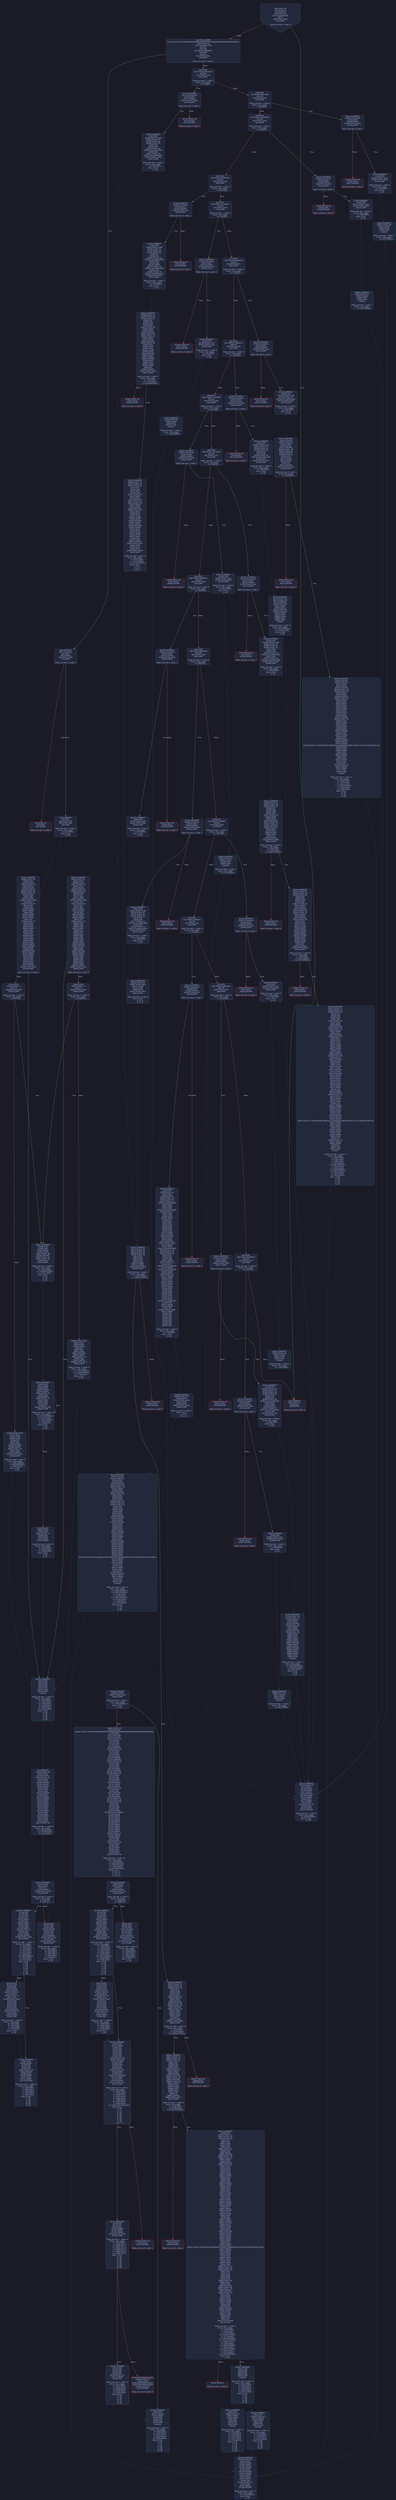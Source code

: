 digraph G {
    node [shape=box, style="filled, rounded", color="#565f89", fontcolor="#c0caf5", fontname="Helvetica", fillcolor="#24283b"];
    edge [color="#414868", fontcolor="#c0caf5", fontname="Helvetica"];
    bgcolor="#1a1b26";
    0 [ label = "[00] PUSH1 80
[02] PUSH1 40
[04] MSTORE
[05] PUSH1 04
[07] CALLDATASIZE
[08] LT
[09] PUSH2 00e5
[0c] JUMPI

Stack size req: 0, sizeΔ: 0
" shape = invhouse]
    1 [ label = "[0d] PUSH4 ffffffff
[12] PUSH29 0100000000000000000000000000000000000000000000000000000000
[30] PUSH1 00
[32] CALLDATALOAD
[33] DIV
[34] AND
[35] PUSH4 06fdde03
[3a] DUP2
[3b] EQ
[3c] PUSH2 00ea
[3f] JUMPI

Stack size req: 0, sizeΔ: 1
"]
    2 [ label = "[40] DUP1
[41] PUSH4 095ea7b3
[46] EQ
[47] PUSH2 0174
[4a] JUMPI

Stack size req: 1, sizeΔ: 0
Entry->Op usage:
	0->70:EQ:1
"]
    3 [ label = "[4b] DUP1
[4c] PUSH4 0f917f9e
[51] EQ
[52] PUSH2 01ac
[55] JUMPI

Stack size req: 1, sizeΔ: 0
Entry->Op usage:
	0->81:EQ:1
"]
    4 [ label = "[56] DUP1
[57] PUSH4 18160ddd
[5c] EQ
[5d] PUSH2 01d3
[60] JUMPI

Stack size req: 1, sizeΔ: 0
Entry->Op usage:
	0->92:EQ:1
"]
    5 [ label = "[61] DUP1
[62] PUSH4 23b872dd
[67] EQ
[68] PUSH2 01e8
[6b] JUMPI

Stack size req: 1, sizeΔ: 0
Entry->Op usage:
	0->103:EQ:1
"]
    6 [ label = "[6c] DUP1
[6d] PUSH4 313ce567
[72] EQ
[73] PUSH2 0212
[76] JUMPI

Stack size req: 1, sizeΔ: 0
Entry->Op usage:
	0->114:EQ:1
"]
    7 [ label = "[77] DUP1
[78] PUSH4 42966c68
[7d] EQ
[7e] PUSH2 0227
[81] JUMPI

Stack size req: 1, sizeΔ: 0
Entry->Op usage:
	0->125:EQ:1
"]
    8 [ label = "[82] DUP1
[83] PUSH4 70a08231
[88] EQ
[89] PUSH2 023f
[8c] JUMPI

Stack size req: 1, sizeΔ: 0
Entry->Op usage:
	0->136:EQ:1
"]
    9 [ label = "[8d] DUP1
[8e] PUSH4 72cd700b
[93] EQ
[94] PUSH2 0260
[97] JUMPI

Stack size req: 1, sizeΔ: 0
Entry->Op usage:
	0->147:EQ:1
"]
    10 [ label = "[98] DUP1
[99] PUSH4 79cc6790
[9e] EQ
[9f] PUSH2 0275
[a2] JUMPI

Stack size req: 1, sizeΔ: 0
Entry->Op usage:
	0->158:EQ:1
"]
    11 [ label = "[a3] DUP1
[a4] PUSH4 95d89b41
[a9] EQ
[aa] PUSH2 0299
[ad] JUMPI

Stack size req: 1, sizeΔ: 0
Entry->Op usage:
	0->169:EQ:1
"]
    12 [ label = "[ae] DUP1
[af] PUSH4 a9059cbb
[b4] EQ
[b5] PUSH2 02ae
[b8] JUMPI

Stack size req: 1, sizeΔ: 0
Entry->Op usage:
	0->180:EQ:1
"]
    13 [ label = "[b9] DUP1
[ba] PUSH4 c3b18ff2
[bf] EQ
[c0] PUSH2 02d2
[c3] JUMPI

Stack size req: 1, sizeΔ: 0
Entry->Op usage:
	0->191:EQ:1
"]
    14 [ label = "[c4] DUP1
[c5] PUSH4 cae9ca51
[ca] EQ
[cb] PUSH2 02e7
[ce] JUMPI

Stack size req: 1, sizeΔ: 0
Entry->Op usage:
	0->202:EQ:1
"]
    15 [ label = "[cf] DUP1
[d0] PUSH4 dd62ed3e
[d5] EQ
[d6] PUSH2 0350
[d9] JUMPI

Stack size req: 1, sizeΔ: 0
Entry->Op usage:
	0->213:EQ:1
"]
    16 [ label = "[da] DUP1
[db] PUSH4 fba90629
[e0] EQ
[e1] PUSH2 0377
[e4] JUMPI

Stack size req: 1, sizeΔ: 0
Entry->Op usage:
	0->224:EQ:1
"]
    17 [ label = "[e5] JUMPDEST
[e6] PUSH1 00
[e8] DUP1
[e9] REVERT

Stack size req: 0, sizeΔ: 0
" color = "red"]
    18 [ label = "[ea] JUMPDEST
[eb] CALLVALUE
[ec] DUP1
[ed] ISZERO
[ee] PUSH2 00f6
[f1] JUMPI

Stack size req: 0, sizeΔ: 1
"]
    19 [ label = "[f2] PUSH1 00
[f4] DUP1
[f5] REVERT

Stack size req: 0, sizeΔ: 0
" color = "red"]
    20 [ label = "[f6] JUMPDEST
[f7] POP
[f8] PUSH2 00ff
[fb] PUSH2 038c
[fe] JUMP

Stack size req: 1, sizeΔ: 0
Entry->Op usage:
	0->247:POP:0
Entry->Exit:
	0->😵
"]
    21 [ label = "[ff] JUMPDEST
[0100] PUSH1 40
[0102] DUP1
[0103] MLOAD
[0104] PUSH1 20
[0106] DUP1
[0107] DUP3
[0108] MSTORE
[0109] DUP4
[010a] MLOAD
[010b] DUP2
[010c] DUP4
[010d] ADD
[010e] MSTORE
[010f] DUP4
[0110] MLOAD
[0111] SWAP2
[0112] SWAP3
[0113] DUP4
[0114] SWAP3
[0115] SWAP1
[0116] DUP4
[0117] ADD
[0118] SWAP2
[0119] DUP6
[011a] ADD
[011b] SWAP1
[011c] DUP1
[011d] DUP4
[011e] DUP4
[011f] PUSH1 00

Stack size req: 1, sizeΔ: 9
Entry->Op usage:
	0->266:MLOAD:0
	0->272:MLOAD:0
	0->282:ADD:0
"]
    22 [ label = "[0121] JUMPDEST
[0122] DUP4
[0123] DUP2
[0124] LT
[0125] ISZERO
[0126] PUSH2 0139
[0129] JUMPI

Stack size req: 4, sizeΔ: 0
Entry->Op usage:
	0->292:LT:0
	3->292:LT:1
"]
    23 [ label = "[012a] DUP2
[012b] DUP2
[012c] ADD
[012d] MLOAD
[012e] DUP4
[012f] DUP3
[0130] ADD
[0131] MSTORE
[0132] PUSH1 20
[0134] ADD
[0135] PUSH2 0121
[0138] JUMP

Stack size req: 3, sizeΔ: 0
Entry->Op usage:
	0->300:ADD:0
	0->304:ADD:0
	0->308:ADD:1
	1->300:ADD:1
	2->304:ADD:1
Entry->Exit:
	0->😵
"]
    24 [ label = "[0139] JUMPDEST
[013a] POP
[013b] POP
[013c] POP
[013d] POP
[013e] SWAP1
[013f] POP
[0140] SWAP1
[0141] DUP2
[0142] ADD
[0143] SWAP1
[0144] PUSH1 1f
[0146] AND
[0147] DUP1
[0148] ISZERO
[0149] PUSH2 0166
[014c] JUMPI

Stack size req: 7, sizeΔ: -5
Entry->Op usage:
	0->314:POP:0
	1->315:POP:0
	2->316:POP:0
	3->317:POP:0
	4->322:ADD:0
	4->326:AND:1
	4->328:ISZERO:0
	5->319:POP:0
	6->322:ADD:1
Entry->Exit:
	0->😵
	1->😵
	2->😵
	3->😵
	4->0
	5->😵
	6->😵
"]
    25 [ label = "[014d] DUP1
[014e] DUP3
[014f] SUB
[0150] DUP1
[0151] MLOAD
[0152] PUSH1 01
[0154] DUP4
[0155] PUSH1 20
[0157] SUB
[0158] PUSH2 0100
[015b] EXP
[015c] SUB
[015d] NOT
[015e] AND
[015f] DUP2
[0160] MSTORE
[0161] PUSH1 20
[0163] ADD
[0164] SWAP2
[0165] POP

Stack size req: 2, sizeΔ: 0
Entry->Op usage:
	0->335:SUB:1
	0->343:SUB:1
	1->335:SUB:0
	1->357:POP:0
Entry->Exit:
	1->😵
"]
    26 [ label = "[0166] JUMPDEST
[0167] POP
[0168] SWAP3
[0169] POP
[016a] POP
[016b] POP
[016c] PUSH1 40
[016e] MLOAD
[016f] DUP1
[0170] SWAP2
[0171] SUB
[0172] SWAP1
[0173] RETURN

Stack size req: 5, sizeΔ: -5
Entry->Op usage:
	0->359:POP:0
	1->369:SUB:0
	2->362:POP:0
	3->363:POP:0
	4->361:POP:0
Entry->Exit:
	0->😵
	1->😵
	2->😵
	3->😵
	4->😵
" color = "darkblue"]
    27 [ label = "[0174] JUMPDEST
[0175] CALLVALUE
[0176] DUP1
[0177] ISZERO
[0178] PUSH2 0180
[017b] JUMPI

Stack size req: 0, sizeΔ: 1
"]
    28 [ label = "[017c] PUSH1 00
[017e] DUP1
[017f] REVERT

Stack size req: 0, sizeΔ: 0
" color = "red"]
    29 [ label = "[0180] JUMPDEST
[0181] POP
[0182] PUSH2 0198
[0185] PUSH1 01
[0187] PUSH1 a0
[0189] PUSH1 02
[018b] EXP
[018c] SUB
[018d] PUSH1 04
[018f] CALLDATALOAD
[0190] AND
[0191] PUSH1 24
[0193] CALLDATALOAD
[0194] PUSH2 041a
[0197] JUMP

Stack size req: 1, sizeΔ: 2
Entry->Op usage:
	0->385:POP:0
Entry->Exit:
	0->😵
"]
    30 [ label = "[0198] JUMPDEST
[0199] PUSH1 40
[019b] DUP1
[019c] MLOAD
[019d] SWAP2
[019e] ISZERO
[019f] ISZERO
[01a0] DUP3
[01a1] MSTORE
[01a2] MLOAD
[01a3] SWAP1
[01a4] DUP2
[01a5] SWAP1
[01a6] SUB
[01a7] PUSH1 20
[01a9] ADD
[01aa] SWAP1
[01ab] RETURN

Stack size req: 1, sizeΔ: -1
Entry->Op usage:
	0->414:ISZERO:0
Entry->Exit:
	0->😵
" color = "darkblue"]
    31 [ label = "[01ac] JUMPDEST
[01ad] CALLVALUE
[01ae] DUP1
[01af] ISZERO
[01b0] PUSH2 01b8
[01b3] JUMPI

Stack size req: 0, sizeΔ: 1
"]
    32 [ label = "[01b4] PUSH1 00
[01b6] DUP1
[01b7] REVERT

Stack size req: 0, sizeΔ: 0
" color = "red"]
    33 [ label = "[01b8] JUMPDEST
[01b9] POP
[01ba] PUSH2 01c1
[01bd] PUSH2 0480
[01c0] JUMP

Stack size req: 1, sizeΔ: 0
Entry->Op usage:
	0->441:POP:0
Entry->Exit:
	0->😵
"]
    34 [ label = "[01c1] JUMPDEST
[01c2] PUSH1 40
[01c4] DUP1
[01c5] MLOAD
[01c6] SWAP2
[01c7] DUP3
[01c8] MSTORE
[01c9] MLOAD
[01ca] SWAP1
[01cb] DUP2
[01cc] SWAP1
[01cd] SUB
[01ce] PUSH1 20
[01d0] ADD
[01d1] SWAP1
[01d2] RETURN

Stack size req: 1, sizeΔ: -1
Entry->Op usage:
	0->456:MSTORE:1
Entry->Exit:
	0->😵
" color = "darkblue"]
    35 [ label = "[01d3] JUMPDEST
[01d4] CALLVALUE
[01d5] DUP1
[01d6] ISZERO
[01d7] PUSH2 01df
[01da] JUMPI

Stack size req: 0, sizeΔ: 1
"]
    36 [ label = "[01db] PUSH1 00
[01dd] DUP1
[01de] REVERT

Stack size req: 0, sizeΔ: 0
" color = "red"]
    37 [ label = "[01df] JUMPDEST
[01e0] POP
[01e1] PUSH2 01c1
[01e4] PUSH2 0486
[01e7] JUMP

Stack size req: 1, sizeΔ: 0
Entry->Op usage:
	0->480:POP:0
Entry->Exit:
	0->😵
"]
    38 [ label = "[01e8] JUMPDEST
[01e9] CALLVALUE
[01ea] DUP1
[01eb] ISZERO
[01ec] PUSH2 01f4
[01ef] JUMPI

Stack size req: 0, sizeΔ: 1
"]
    39 [ label = "[01f0] PUSH1 00
[01f2] DUP1
[01f3] REVERT

Stack size req: 0, sizeΔ: 0
" color = "red"]
    40 [ label = "[01f4] JUMPDEST
[01f5] POP
[01f6] PUSH2 0198
[01f9] PUSH1 01
[01fb] PUSH1 a0
[01fd] PUSH1 02
[01ff] EXP
[0200] SUB
[0201] PUSH1 04
[0203] CALLDATALOAD
[0204] DUP2
[0205] AND
[0206] SWAP1
[0207] PUSH1 24
[0209] CALLDATALOAD
[020a] AND
[020b] PUSH1 44
[020d] CALLDATALOAD
[020e] PUSH2 048c
[0211] JUMP

Stack size req: 1, sizeΔ: 3
Entry->Op usage:
	0->501:POP:0
Entry->Exit:
	0->😵
"]
    41 [ label = "[0212] JUMPDEST
[0213] CALLVALUE
[0214] DUP1
[0215] ISZERO
[0216] PUSH2 021e
[0219] JUMPI

Stack size req: 0, sizeΔ: 1
"]
    42 [ label = "[021a] PUSH1 00
[021c] DUP1
[021d] REVERT

Stack size req: 0, sizeΔ: 0
" color = "red"]
    43 [ label = "[021e] JUMPDEST
[021f] POP
[0220] PUSH2 01c1
[0223] PUSH2 04fb
[0226] JUMP

Stack size req: 1, sizeΔ: 0
Entry->Op usage:
	0->543:POP:0
Entry->Exit:
	0->😵
"]
    44 [ label = "[0227] JUMPDEST
[0228] CALLVALUE
[0229] DUP1
[022a] ISZERO
[022b] PUSH2 0233
[022e] JUMPI

Stack size req: 0, sizeΔ: 1
"]
    45 [ label = "[022f] PUSH1 00
[0231] DUP1
[0232] REVERT

Stack size req: 0, sizeΔ: 0
" color = "red"]
    46 [ label = "[0233] JUMPDEST
[0234] POP
[0235] PUSH2 0198
[0238] PUSH1 04
[023a] CALLDATALOAD
[023b] PUSH2 0501
[023e] JUMP

Stack size req: 1, sizeΔ: 1
Entry->Op usage:
	0->564:POP:0
Entry->Exit:
	0->😵
"]
    47 [ label = "[023f] JUMPDEST
[0240] CALLVALUE
[0241] DUP1
[0242] ISZERO
[0243] PUSH2 024b
[0246] JUMPI

Stack size req: 0, sizeΔ: 1
"]
    48 [ label = "[0247] PUSH1 00
[0249] DUP1
[024a] REVERT

Stack size req: 0, sizeΔ: 0
" color = "red"]
    49 [ label = "[024b] JUMPDEST
[024c] POP
[024d] PUSH2 01c1
[0250] PUSH1 01
[0252] PUSH1 a0
[0254] PUSH1 02
[0256] EXP
[0257] SUB
[0258] PUSH1 04
[025a] CALLDATALOAD
[025b] AND
[025c] PUSH2 0579
[025f] JUMP

Stack size req: 1, sizeΔ: 1
Entry->Op usage:
	0->588:POP:0
Entry->Exit:
	0->😵
"]
    50 [ label = "[0260] JUMPDEST
[0261] CALLVALUE
[0262] DUP1
[0263] ISZERO
[0264] PUSH2 026c
[0267] JUMPI

Stack size req: 0, sizeΔ: 1
"]
    51 [ label = "[0268] PUSH1 00
[026a] DUP1
[026b] REVERT

Stack size req: 0, sizeΔ: 0
" color = "red"]
    52 [ label = "[026c] JUMPDEST
[026d] POP
[026e] PUSH2 01c1
[0271] PUSH2 058b
[0274] JUMP

Stack size req: 1, sizeΔ: 0
Entry->Op usage:
	0->621:POP:0
Entry->Exit:
	0->😵
"]
    53 [ label = "[0275] JUMPDEST
[0276] CALLVALUE
[0277] DUP1
[0278] ISZERO
[0279] PUSH2 0281
[027c] JUMPI

Stack size req: 0, sizeΔ: 1
"]
    54 [ label = "[027d] PUSH1 00
[027f] DUP1
[0280] REVERT

Stack size req: 0, sizeΔ: 0
" color = "red"]
    55 [ label = "[0281] JUMPDEST
[0282] POP
[0283] PUSH2 0198
[0286] PUSH1 01
[0288] PUSH1 a0
[028a] PUSH1 02
[028c] EXP
[028d] SUB
[028e] PUSH1 04
[0290] CALLDATALOAD
[0291] AND
[0292] PUSH1 24
[0294] CALLDATALOAD
[0295] PUSH2 0591
[0298] JUMP

Stack size req: 1, sizeΔ: 2
Entry->Op usage:
	0->642:POP:0
Entry->Exit:
	0->😵
"]
    56 [ label = "[0299] JUMPDEST
[029a] CALLVALUE
[029b] DUP1
[029c] ISZERO
[029d] PUSH2 02a5
[02a0] JUMPI

Stack size req: 0, sizeΔ: 1
"]
    57 [ label = "[02a1] PUSH1 00
[02a3] DUP1
[02a4] REVERT

Stack size req: 0, sizeΔ: 0
" color = "red"]
    58 [ label = "[02a5] JUMPDEST
[02a6] POP
[02a7] PUSH2 00ff
[02aa] PUSH2 0662
[02ad] JUMP

Stack size req: 1, sizeΔ: 0
Entry->Op usage:
	0->678:POP:0
Entry->Exit:
	0->😵
"]
    59 [ label = "[02ae] JUMPDEST
[02af] CALLVALUE
[02b0] DUP1
[02b1] ISZERO
[02b2] PUSH2 02ba
[02b5] JUMPI

Stack size req: 0, sizeΔ: 1
"]
    60 [ label = "[02b6] PUSH1 00
[02b8] DUP1
[02b9] REVERT

Stack size req: 0, sizeΔ: 0
" color = "red"]
    61 [ label = "[02ba] JUMPDEST
[02bb] POP
[02bc] PUSH2 0198
[02bf] PUSH1 01
[02c1] PUSH1 a0
[02c3] PUSH1 02
[02c5] EXP
[02c6] SUB
[02c7] PUSH1 04
[02c9] CALLDATALOAD
[02ca] AND
[02cb] PUSH1 24
[02cd] CALLDATALOAD
[02ce] PUSH2 06bc
[02d1] JUMP

Stack size req: 1, sizeΔ: 2
Entry->Op usage:
	0->699:POP:0
Entry->Exit:
	0->😵
"]
    62 [ label = "[02d2] JUMPDEST
[02d3] CALLVALUE
[02d4] DUP1
[02d5] ISZERO
[02d6] PUSH2 02de
[02d9] JUMPI

Stack size req: 0, sizeΔ: 1
"]
    63 [ label = "[02da] PUSH1 00
[02dc] DUP1
[02dd] REVERT

Stack size req: 0, sizeΔ: 0
" color = "red"]
    64 [ label = "[02de] JUMPDEST
[02df] POP
[02e0] PUSH2 01c1
[02e3] PUSH2 06d2
[02e6] JUMP

Stack size req: 1, sizeΔ: 0
Entry->Op usage:
	0->735:POP:0
Entry->Exit:
	0->😵
"]
    65 [ label = "[02e7] JUMPDEST
[02e8] CALLVALUE
[02e9] DUP1
[02ea] ISZERO
[02eb] PUSH2 02f3
[02ee] JUMPI

Stack size req: 0, sizeΔ: 1
"]
    66 [ label = "[02ef] PUSH1 00
[02f1] DUP1
[02f2] REVERT

Stack size req: 0, sizeΔ: 0
" color = "red"]
    67 [ label = "[02f3] JUMPDEST
[02f4] POP
[02f5] PUSH1 40
[02f7] DUP1
[02f8] MLOAD
[02f9] PUSH1 20
[02fb] PUSH1 04
[02fd] PUSH1 44
[02ff] CALLDATALOAD
[0300] DUP2
[0301] DUP2
[0302] ADD
[0303] CALLDATALOAD
[0304] PUSH1 1f
[0306] DUP2
[0307] ADD
[0308] DUP5
[0309] SWAP1
[030a] DIV
[030b] DUP5
[030c] MUL
[030d] DUP6
[030e] ADD
[030f] DUP5
[0310] ADD
[0311] SWAP1
[0312] SWAP6
[0313] MSTORE
[0314] DUP5
[0315] DUP5
[0316] MSTORE
[0317] PUSH2 0198
[031a] SWAP5
[031b] DUP3
[031c] CALLDATALOAD
[031d] PUSH1 01
[031f] PUSH1 a0
[0321] PUSH1 02
[0323] EXP
[0324] SUB
[0325] AND
[0326] SWAP5
[0327] PUSH1 24
[0329] DUP1
[032a] CALLDATALOAD
[032b] SWAP6
[032c] CALLDATASIZE
[032d] SWAP6
[032e] SWAP5
[032f] PUSH1 64
[0331] SWAP5
[0332] SWAP3
[0333] ADD
[0334] SWAP2
[0335] SWAP1
[0336] DUP2
[0337] SWAP1
[0338] DUP5
[0339] ADD
[033a] DUP4
[033b] DUP3
[033c] DUP1
[033d] DUP3
[033e] DUP5
[033f] CALLDATACOPY
[0340] POP
[0341] SWAP5
[0342] SWAP8
[0343] POP
[0344] PUSH2 06d8
[0347] SWAP7
[0348] POP
[0349] POP
[034a] POP
[034b] POP
[034c] POP
[034d] POP
[034e] POP
[034f] JUMP

Stack size req: 1, sizeΔ: 3
Entry->Op usage:
	0->756:POP:0
Entry->Exit:
	0->😵
"]
    68 [ label = "[0350] JUMPDEST
[0351] CALLVALUE
[0352] DUP1
[0353] ISZERO
[0354] PUSH2 035c
[0357] JUMPI

Stack size req: 0, sizeΔ: 1
"]
    69 [ label = "[0358] PUSH1 00
[035a] DUP1
[035b] REVERT

Stack size req: 0, sizeΔ: 0
" color = "red"]
    70 [ label = "[035c] JUMPDEST
[035d] POP
[035e] PUSH2 01c1
[0361] PUSH1 01
[0363] PUSH1 a0
[0365] PUSH1 02
[0367] EXP
[0368] SUB
[0369] PUSH1 04
[036b] CALLDATALOAD
[036c] DUP2
[036d] AND
[036e] SWAP1
[036f] PUSH1 24
[0371] CALLDATALOAD
[0372] AND
[0373] PUSH2 07f1
[0376] JUMP

Stack size req: 1, sizeΔ: 2
Entry->Op usage:
	0->861:POP:0
Entry->Exit:
	0->😵
"]
    71 [ label = "[0377] JUMPDEST
[0378] CALLVALUE
[0379] DUP1
[037a] ISZERO
[037b] PUSH2 0383
[037e] JUMPI

Stack size req: 0, sizeΔ: 1
"]
    72 [ label = "[037f] PUSH1 00
[0381] DUP1
[0382] REVERT

Stack size req: 0, sizeΔ: 0
" color = "red"]
    73 [ label = "[0383] JUMPDEST
[0384] POP
[0385] PUSH2 01c1
[0388] PUSH2 080e
[038b] JUMP

Stack size req: 1, sizeΔ: 0
Entry->Op usage:
	0->900:POP:0
Entry->Exit:
	0->😵
"]
    74 [ label = "[038c] JUMPDEST
[038d] PUSH1 00
[038f] DUP1
[0390] SLOAD
[0391] PUSH1 40
[0393] DUP1
[0394] MLOAD
[0395] PUSH1 20
[0397] PUSH1 02
[0399] PUSH1 01
[039b] DUP6
[039c] AND
[039d] ISZERO
[039e] PUSH2 0100
[03a1] MUL
[03a2] PUSH1 00
[03a4] NOT
[03a5] ADD
[03a6] SWAP1
[03a7] SWAP5
[03a8] AND
[03a9] SWAP4
[03aa] SWAP1
[03ab] SWAP4
[03ac] DIV
[03ad] PUSH1 1f
[03af] DUP2
[03b0] ADD
[03b1] DUP5
[03b2] SWAP1
[03b3] DIV
[03b4] DUP5
[03b5] MUL
[03b6] DUP3
[03b7] ADD
[03b8] DUP5
[03b9] ADD
[03ba] SWAP1
[03bb] SWAP3
[03bc] MSTORE
[03bd] DUP2
[03be] DUP2
[03bf] MSTORE
[03c0] SWAP3
[03c1] SWAP2
[03c2] DUP4
[03c3] ADD
[03c4] DUP3
[03c5] DUP3
[03c6] DUP1
[03c7] ISZERO
[03c8] PUSH2 0412
[03cb] JUMPI

Stack size req: 0, sizeΔ: 6
"]
    75 [ label = "[03cc] DUP1
[03cd] PUSH1 1f
[03cf] LT
[03d0] PUSH2 03e7
[03d3] JUMPI

Stack size req: 1, sizeΔ: 0
Entry->Op usage:
	0->975:LT:1
"]
    76 [ label = "[03d4] PUSH2 0100
[03d7] DUP1
[03d8] DUP4
[03d9] SLOAD
[03da] DIV
[03db] MUL
[03dc] DUP4
[03dd] MSTORE
[03de] SWAP2
[03df] PUSH1 20
[03e1] ADD
[03e2] SWAP2
[03e3] PUSH2 0412
[03e6] JUMP

Stack size req: 3, sizeΔ: 0
Entry->Op usage:
	1->985:SLOAD:0
	2->989:MSTORE:0
	2->993:ADD:1
Entry->Exit:
	2->😵
"]
    77 [ label = "[03e7] JUMPDEST
[03e8] DUP3
[03e9] ADD
[03ea] SWAP2
[03eb] SWAP1
[03ec] PUSH1 00
[03ee] MSTORE
[03ef] PUSH1 20
[03f1] PUSH1 00
[03f3] SHA3
[03f4] SWAP1

Stack size req: 3, sizeΔ: 0
Entry->Op usage:
	0->1001:ADD:1
	1->1006:MSTORE:1
	2->1001:ADD:0
Entry->Exit:
	0->😵
	1->😵
	2->0
"]
    78 [ label = "[03f5] JUMPDEST
[03f6] DUP2
[03f7] SLOAD
[03f8] DUP2
[03f9] MSTORE
[03fa] SWAP1
[03fb] PUSH1 01
[03fd] ADD
[03fe] SWAP1
[03ff] PUSH1 20
[0401] ADD
[0402] DUP1
[0403] DUP4
[0404] GT
[0405] PUSH2 03f5
[0408] JUMPI

Stack size req: 3, sizeΔ: 0
Entry->Op usage:
	0->1017:MSTORE:0
	0->1025:ADD:1
	1->1015:SLOAD:0
	1->1021:ADD:1
	2->1028:GT:0
Entry->Exit:
	0->😵
	1->😵
"]
    79 [ label = "[0409] DUP3
[040a] SWAP1
[040b] SUB
[040c] PUSH1 1f
[040e] AND
[040f] DUP3
[0410] ADD
[0411] SWAP2

Stack size req: 3, sizeΔ: 0
Entry->Op usage:
	0->1035:SUB:0
	2->1035:SUB:1
	2->1040:ADD:0
Entry->Exit:
	0->😵
	2->0
"]
    80 [ label = "[0412] JUMPDEST
[0413] POP
[0414] POP
[0415] POP
[0416] POP
[0417] POP
[0418] DUP2
[0419] JUMP
Indirect!

Stack size req: 7, sizeΔ: -5
Entry->Op usage:
	0->1043:POP:0
	1->1044:POP:0
	2->1045:POP:0
	3->1046:POP:0
	4->1047:POP:0
	6->1049:JUMP:0
Entry->Exit:
	0->😵
	1->😵
	2->😵
	3->😵
	4->😵
" color = "teal"]
    81 [ label = "[041a] JUMPDEST
[041b] CALLER
[041c] PUSH1 00
[041e] DUP2
[041f] DUP2
[0420] MSTORE
[0421] PUSH1 09
[0423] PUSH1 20
[0425] SWAP1
[0426] DUP2
[0427] MSTORE
[0428] PUSH1 40
[042a] DUP1
[042b] DUP4
[042c] SHA3
[042d] PUSH1 01
[042f] PUSH1 a0
[0431] PUSH1 02
[0433] EXP
[0434] SUB
[0435] DUP8
[0436] AND
[0437] DUP1
[0438] DUP6
[0439] MSTORE
[043a] SWAP1
[043b] DUP4
[043c] MSTORE
[043d] DUP2
[043e] DUP5
[043f] SHA3
[0440] DUP7
[0441] SWAP1
[0442] SSTORE
[0443] DUP2
[0444] MLOAD
[0445] DUP7
[0446] DUP2
[0447] MSTORE
[0448] SWAP2
[0449] MLOAD
[044a] SWAP4
[044b] SWAP5
[044c] SWAP1
[044d] SWAP4
[044e] SWAP1
[044f] SWAP3
[0450] PUSH32 8c5be1e5ebec7d5bd14f71427d1e84f3dd0314c0f7b2291e5b200ac8c7c3b925
[0471] SWAP3
[0472] DUP3
[0473] SWAP1
[0474] SUB
[0475] ADD
[0476] SWAP1
[0477] LOG3
[0478] POP
[0479] PUSH1 01
[047b] SWAP3
[047c] SWAP2
[047d] POP
[047e] POP
[047f] JUMP
Indirect!

Stack size req: 3, sizeΔ: -2
Entry->Op usage:
	0->1090:SSTORE:1
	0->1095:MSTORE:1
	0->1150:POP:0
	1->1078:AND:0
	1->1081:MSTORE:1
	1->1143:LOG3:4
	1->1149:POP:0
	2->1151:JUMP:0
Entry->Exit:
	0->😵
	1->😵
	2->😵
" color = "teal"]
    82 [ label = "[0480] JUMPDEST
[0481] PUSH1 06
[0483] SLOAD
[0484] DUP2
[0485] JUMP
Indirect!

Stack size req: 1, sizeΔ: 1
Entry->Op usage:
	0->1157:JUMP:0
" color = "teal"]
    83 [ label = "[0486] JUMPDEST
[0487] PUSH1 03
[0489] SLOAD
[048a] DUP2
[048b] JUMP
Indirect!

Stack size req: 1, sizeΔ: 1
Entry->Op usage:
	0->1163:JUMP:0
" color = "teal"]
    84 [ label = "[048c] JUMPDEST
[048d] PUSH1 01
[048f] PUSH1 a0
[0491] PUSH1 02
[0493] EXP
[0494] SUB
[0495] DUP4
[0496] AND
[0497] PUSH1 00
[0499] SWAP1
[049a] DUP2
[049b] MSTORE
[049c] PUSH1 09
[049e] PUSH1 20
[04a0] SWAP1
[04a1] DUP2
[04a2] MSTORE
[04a3] PUSH1 40
[04a5] DUP1
[04a6] DUP4
[04a7] SHA3
[04a8] CALLER
[04a9] DUP5
[04aa] MSTORE
[04ab] SWAP1
[04ac] SWAP2
[04ad] MSTORE
[04ae] DUP2
[04af] SHA3
[04b0] SLOAD
[04b1] DUP3
[04b2] GT
[04b3] ISZERO
[04b4] PUSH2 04bc
[04b7] JUMPI

Stack size req: 3, sizeΔ: 1
Entry->Op usage:
	0->1202:GT:0
	2->1174:AND:0
	2->1179:MSTORE:1
"]
    85 [ label = "[04b8] PUSH1 00
[04ba] DUP1
[04bb] REVERT

Stack size req: 0, sizeΔ: 0
" color = "red"]
    86 [ label = "[04bc] JUMPDEST
[04bd] PUSH1 01
[04bf] PUSH1 a0
[04c1] PUSH1 02
[04c3] EXP
[04c4] SUB
[04c5] DUP5
[04c6] AND
[04c7] PUSH1 00
[04c9] SWAP1
[04ca] DUP2
[04cb] MSTORE
[04cc] PUSH1 09
[04ce] PUSH1 20
[04d0] SWAP1
[04d1] DUP2
[04d2] MSTORE
[04d3] PUSH1 40
[04d5] DUP1
[04d6] DUP4
[04d7] SHA3
[04d8] CALLER
[04d9] DUP5
[04da] MSTORE
[04db] SWAP1
[04dc] SWAP2
[04dd] MSTORE
[04de] SWAP1
[04df] SHA3
[04e0] DUP1
[04e1] SLOAD
[04e2] DUP4
[04e3] SWAP1
[04e4] SUB
[04e5] SWAP1
[04e6] SSTORE
[04e7] PUSH2 04f1
[04ea] DUP5
[04eb] DUP5
[04ec] DUP5
[04ed] PUSH2 0814
[04f0] JUMP

Stack size req: 4, sizeΔ: 4
Entry->Op usage:
	1->1252:SUB:1
	3->1222:AND:0
	3->1227:MSTORE:1
Entry->Exit:
	1->0, 5
	2->1, 6
	3->2, 7
"]
    87 [ label = "[04f1] JUMPDEST
[04f2] POP
[04f3] PUSH1 01
[04f5] SWAP4
[04f6] SWAP3
[04f7] POP
[04f8] POP
[04f9] POP
[04fa] JUMP
Indirect!

Stack size req: 5, sizeΔ: -4
Entry->Op usage:
	0->1266:POP:0
	1->1272:POP:0
	2->1273:POP:0
	3->1271:POP:0
	4->1274:JUMP:0
Entry->Exit:
	0->😵
	1->😵
	2->😵
	3->😵
	4->😵
" color = "teal"]
    88 [ label = "[04fb] JUMPDEST
[04fc] PUSH1 02
[04fe] SLOAD
[04ff] DUP2
[0500] JUMP
Indirect!

Stack size req: 1, sizeΔ: 1
Entry->Op usage:
	0->1280:JUMP:0
" color = "teal"]
    89 [ label = "[0501] JUMPDEST
[0502] CALLER
[0503] PUSH1 00
[0505] SWAP1
[0506] DUP2
[0507] MSTORE
[0508] PUSH1 08
[050a] PUSH1 20
[050c] MSTORE
[050d] PUSH1 40
[050f] DUP2
[0510] SHA3
[0511] SLOAD
[0512] DUP3
[0513] GT
[0514] ISZERO
[0515] PUSH2 051d
[0518] JUMPI

Stack size req: 1, sizeΔ: 1
Entry->Op usage:
	0->1299:GT:0
"]
    90 [ label = "[0519] PUSH1 00
[051b] DUP1
[051c] REVERT

Stack size req: 0, sizeΔ: 0
" color = "red"]
    91 [ label = "[051d] JUMPDEST
[051e] CALLER
[051f] PUSH1 00
[0521] DUP2
[0522] DUP2
[0523] MSTORE
[0524] PUSH1 08
[0526] PUSH1 20
[0528] SWAP1
[0529] DUP2
[052a] MSTORE
[052b] PUSH1 40
[052d] SWAP2
[052e] DUP3
[052f] SWAP1
[0530] SHA3
[0531] DUP1
[0532] SLOAD
[0533] DUP7
[0534] SWAP1
[0535] SUB
[0536] SWAP1
[0537] SSTORE
[0538] PUSH1 03
[053a] DUP1
[053b] SLOAD
[053c] DUP7
[053d] SWAP1
[053e] SUB
[053f] SWAP1
[0540] SSTORE
[0541] DUP2
[0542] MLOAD
[0543] DUP6
[0544] DUP2
[0545] MSTORE
[0546] SWAP2
[0547] MLOAD
[0548] PUSH32 cc16f5dbb4873280815c1ee09dbd06736cffcc184412cf7a71a0fdb75d397ca5
[0569] SWAP3
[056a] DUP2
[056b] SWAP1
[056c] SUB
[056d] SWAP1
[056e] SWAP2
[056f] ADD
[0570] SWAP1
[0571] LOG2
[0572] POP
[0573] PUSH1 01
[0575] SWAP2
[0576] SWAP1
[0577] POP
[0578] JUMP
Indirect!

Stack size req: 3, sizeΔ: -2
Entry->Op usage:
	0->1394:POP:0
	1->1333:SUB:1
	1->1342:SUB:1
	1->1349:MSTORE:1
	1->1399:POP:0
	2->1400:JUMP:0
Entry->Exit:
	0->😵
	1->😵
	2->😵
" color = "teal"]
    92 [ label = "[0579] JUMPDEST
[057a] PUSH1 08
[057c] PUSH1 20
[057e] MSTORE
[057f] PUSH1 00
[0581] SWAP1
[0582] DUP2
[0583] MSTORE
[0584] PUSH1 40
[0586] SWAP1
[0587] SHA3
[0588] SLOAD
[0589] DUP2
[058a] JUMP
Indirect!

Stack size req: 2, sizeΔ: 0
Entry->Op usage:
	0->1411:MSTORE:1
	1->1418:JUMP:0
Entry->Exit:
	0->😵
" color = "teal"]
    93 [ label = "[058b] JUMPDEST
[058c] PUSH1 07
[058e] SLOAD
[058f] DUP2
[0590] JUMP
Indirect!

Stack size req: 1, sizeΔ: 1
Entry->Op usage:
	0->1424:JUMP:0
" color = "teal"]
    94 [ label = "[0591] JUMPDEST
[0592] PUSH1 01
[0594] PUSH1 a0
[0596] PUSH1 02
[0598] EXP
[0599] SUB
[059a] DUP3
[059b] AND
[059c] PUSH1 00
[059e] SWAP1
[059f] DUP2
[05a0] MSTORE
[05a1] PUSH1 08
[05a3] PUSH1 20
[05a5] MSTORE
[05a6] PUSH1 40
[05a8] DUP2
[05a9] SHA3
[05aa] SLOAD
[05ab] DUP3
[05ac] GT
[05ad] ISZERO
[05ae] PUSH2 05b6
[05b1] JUMPI

Stack size req: 2, sizeΔ: 1
Entry->Op usage:
	0->1452:GT:0
	1->1435:AND:0
	1->1440:MSTORE:1
"]
    95 [ label = "[05b2] PUSH1 00
[05b4] DUP1
[05b5] REVERT

Stack size req: 0, sizeΔ: 0
" color = "red"]
    96 [ label = "[05b6] JUMPDEST
[05b7] PUSH1 01
[05b9] PUSH1 a0
[05bb] PUSH1 02
[05bd] EXP
[05be] SUB
[05bf] DUP4
[05c0] AND
[05c1] PUSH1 00
[05c3] SWAP1
[05c4] DUP2
[05c5] MSTORE
[05c6] PUSH1 09
[05c8] PUSH1 20
[05ca] SWAP1
[05cb] DUP2
[05cc] MSTORE
[05cd] PUSH1 40
[05cf] DUP1
[05d0] DUP4
[05d1] SHA3
[05d2] CALLER
[05d3] DUP5
[05d4] MSTORE
[05d5] SWAP1
[05d6] SWAP2
[05d7] MSTORE
[05d8] SWAP1
[05d9] SHA3
[05da] SLOAD
[05db] DUP3
[05dc] GT
[05dd] ISZERO
[05de] PUSH2 05e6
[05e1] JUMPI

Stack size req: 3, sizeΔ: 0
Entry->Op usage:
	1->1500:GT:0
	2->1472:AND:0
	2->1477:MSTORE:1
"]
    97 [ label = "[05e2] PUSH1 00
[05e4] DUP1
[05e5] REVERT

Stack size req: 0, sizeΔ: 0
" color = "red"]
    98 [ label = "[05e6] JUMPDEST
[05e7] PUSH1 01
[05e9] PUSH1 a0
[05eb] PUSH1 02
[05ed] EXP
[05ee] SUB
[05ef] DUP4
[05f0] AND
[05f1] PUSH1 00
[05f3] DUP2
[05f4] DUP2
[05f5] MSTORE
[05f6] PUSH1 08
[05f8] PUSH1 20
[05fa] SWAP1
[05fb] DUP2
[05fc] MSTORE
[05fd] PUSH1 40
[05ff] DUP1
[0600] DUP4
[0601] SHA3
[0602] DUP1
[0603] SLOAD
[0604] DUP8
[0605] SWAP1
[0606] SUB
[0607] SWAP1
[0608] SSTORE
[0609] PUSH1 09
[060b] DUP3
[060c] MSTORE
[060d] DUP1
[060e] DUP4
[060f] SHA3
[0610] CALLER
[0611] DUP5
[0612] MSTORE
[0613] DUP3
[0614] MSTORE
[0615] SWAP2
[0616] DUP3
[0617] SWAP1
[0618] SHA3
[0619] DUP1
[061a] SLOAD
[061b] DUP7
[061c] SWAP1
[061d] SUB
[061e] SWAP1
[061f] SSTORE
[0620] PUSH1 03
[0622] DUP1
[0623] SLOAD
[0624] DUP7
[0625] SWAP1
[0626] SUB
[0627] SWAP1
[0628] SSTORE
[0629] DUP2
[062a] MLOAD
[062b] DUP6
[062c] DUP2
[062d] MSTORE
[062e] SWAP2
[062f] MLOAD
[0630] PUSH32 cc16f5dbb4873280815c1ee09dbd06736cffcc184412cf7a71a0fdb75d397ca5
[0651] SWAP3
[0652] DUP2
[0653] SWAP1
[0654] SUB
[0655] SWAP1
[0656] SWAP2
[0657] ADD
[0658] SWAP1
[0659] LOG2
[065a] POP
[065b] PUSH1 01
[065d] SWAP3
[065e] SWAP2
[065f] POP
[0660] POP
[0661] JUMP
Indirect!

Stack size req: 4, sizeΔ: -3
Entry->Op usage:
	0->1626:POP:0
	1->1542:SUB:1
	1->1565:SUB:1
	1->1574:SUB:1
	1->1581:MSTORE:1
	1->1632:POP:0
	2->1520:AND:0
	2->1525:MSTORE:1
	2->1625:LOG2:3
	2->1631:POP:0
	3->1633:JUMP:0
Entry->Exit:
	0->😵
	1->😵
	2->😵
	3->😵
" color = "teal"]
    99 [ label = "[0662] JUMPDEST
[0663] PUSH1 01
[0665] DUP1
[0666] SLOAD
[0667] PUSH1 40
[0669] DUP1
[066a] MLOAD
[066b] PUSH1 20
[066d] PUSH1 02
[066f] DUP5
[0670] DUP7
[0671] AND
[0672] ISZERO
[0673] PUSH2 0100
[0676] MUL
[0677] PUSH1 00
[0679] NOT
[067a] ADD
[067b] SWAP1
[067c] SWAP5
[067d] AND
[067e] SWAP4
[067f] SWAP1
[0680] SWAP4
[0681] DIV
[0682] PUSH1 1f
[0684] DUP2
[0685] ADD
[0686] DUP5
[0687] SWAP1
[0688] DIV
[0689] DUP5
[068a] MUL
[068b] DUP3
[068c] ADD
[068d] DUP5
[068e] ADD
[068f] SWAP1
[0690] SWAP3
[0691] MSTORE
[0692] DUP2
[0693] DUP2
[0694] MSTORE
[0695] SWAP3
[0696] SWAP2
[0697] DUP4
[0698] ADD
[0699] DUP3
[069a] DUP3
[069b] DUP1
[069c] ISZERO
[069d] PUSH2 0412
[06a0] JUMPI

Stack size req: 0, sizeΔ: 6
"]
    100 [ label = "[06a1] DUP1
[06a2] PUSH1 1f
[06a4] LT
[06a5] PUSH2 03e7
[06a8] JUMPI

Stack size req: 1, sizeΔ: 0
Entry->Op usage:
	0->1700:LT:1
"]
    101 [ label = "[06a9] PUSH2 0100
[06ac] DUP1
[06ad] DUP4
[06ae] SLOAD
[06af] DIV
[06b0] MUL
[06b1] DUP4
[06b2] MSTORE
[06b3] SWAP2
[06b4] PUSH1 20
[06b6] ADD
[06b7] SWAP2
[06b8] PUSH2 0412
[06bb] JUMP

Stack size req: 3, sizeΔ: 0
Entry->Op usage:
	1->1710:SLOAD:0
	2->1714:MSTORE:0
	2->1718:ADD:1
Entry->Exit:
	2->😵
"]
    102 [ label = "[06bc] JUMPDEST
[06bd] PUSH1 00
[06bf] PUSH2 06c9
[06c2] CALLER
[06c3] DUP5
[06c4] DUP5
[06c5] PUSH2 0814
[06c8] JUMP

Stack size req: 2, sizeΔ: 5
Entry->Exit:
	0->0, 5
	1->1, 6
"]
    103 [ label = "[06c9] JUMPDEST
[06ca] POP
[06cb] PUSH1 01
[06cd] SWAP3
[06ce] SWAP2
[06cf] POP
[06d0] POP
[06d1] JUMP
Indirect!

Stack size req: 4, sizeΔ: -3
Entry->Op usage:
	0->1738:POP:0
	1->1744:POP:0
	2->1743:POP:0
	3->1745:JUMP:0
Entry->Exit:
	0->😵
	1->😵
	2->😵
	3->😵
" color = "teal"]
    104 [ label = "[06d2] JUMPDEST
[06d3] PUSH1 04
[06d5] SLOAD
[06d6] DUP2
[06d7] JUMP
Indirect!

Stack size req: 1, sizeΔ: 1
Entry->Op usage:
	0->1751:JUMP:0
" color = "teal"]
    105 [ label = "[06d8] JUMPDEST
[06d9] PUSH1 00
[06db] DUP4
[06dc] PUSH2 06e5
[06df] DUP2
[06e0] DUP6
[06e1] PUSH2 041a
[06e4] JUMP

Stack size req: 3, sizeΔ: 5
Entry->Exit:
	1->0, 6
	2->1, 3, 7
"]
    106 [ label = "[06e5] JUMPDEST
[06e6] ISZERO
[06e7] PUSH2 07e9
[06ea] JUMPI

Stack size req: 1, sizeΔ: -1
Entry->Op usage:
	0->1766:ISZERO:0
Entry->Exit:
	0->😵
"]
    107 [ label = "[06eb] PUSH1 40
[06ed] MLOAD
[06ee] PUSH32 8f4ffcb100000000000000000000000000000000000000000000000000000000
[070f] DUP2
[0710] MSTORE
[0711] CALLER
[0712] PUSH1 04
[0714] DUP3
[0715] ADD
[0716] DUP2
[0717] DUP2
[0718] MSTORE
[0719] PUSH1 24
[071b] DUP4
[071c] ADD
[071d] DUP8
[071e] SWAP1
[071f] MSTORE
[0720] ADDRESS
[0721] PUSH1 44
[0723] DUP5
[0724] ADD
[0725] DUP2
[0726] SWAP1
[0727] MSTORE
[0728] PUSH1 80
[072a] PUSH1 64
[072c] DUP6
[072d] ADD
[072e] SWAP1
[072f] DUP2
[0730] MSTORE
[0731] DUP8
[0732] MLOAD
[0733] PUSH1 84
[0735] DUP7
[0736] ADD
[0737] MSTORE
[0738] DUP8
[0739] MLOAD
[073a] PUSH1 01
[073c] PUSH1 a0
[073e] PUSH1 02
[0740] EXP
[0741] SUB
[0742] DUP8
[0743] AND
[0744] SWAP6
[0745] PUSH4 8f4ffcb1
[074a] SWAP6
[074b] SWAP5
[074c] DUP12
[074d] SWAP5
[074e] SWAP4
[074f] DUP12
[0750] SWAP4
[0751] SWAP2
[0752] SWAP3
[0753] SWAP1
[0754] SWAP2
[0755] PUSH1 a4
[0757] SWAP1
[0758] SWAP2
[0759] ADD
[075a] SWAP1
[075b] PUSH1 20
[075d] DUP6
[075e] ADD
[075f] SWAP1
[0760] DUP1
[0761] DUP4
[0762] DUP4
[0763] PUSH1 00

Stack size req: 4, sizeΔ: 15
Entry->Op usage:
	0->1859:AND:0
	2->1842:MLOAD:0
	2->1849:MLOAD:0
	2->1886:ADD:0
	3->1823:MSTORE:1
Entry->Exit:
	0->14, 15
	2->9, 17
	3->11, 18
"]
    108 [ label = "[0765] JUMPDEST
[0766] DUP4
[0767] DUP2
[0768] LT
[0769] ISZERO
[076a] PUSH2 077d
[076d] JUMPI

Stack size req: 4, sizeΔ: 0
Entry->Op usage:
	0->1896:LT:0
	3->1896:LT:1
"]
    109 [ label = "[076e] DUP2
[076f] DUP2
[0770] ADD
[0771] MLOAD
[0772] DUP4
[0773] DUP3
[0774] ADD
[0775] MSTORE
[0776] PUSH1 20
[0778] ADD
[0779] PUSH2 0765
[077c] JUMP

Stack size req: 3, sizeΔ: 0
Entry->Op usage:
	0->1904:ADD:0
	0->1908:ADD:0
	0->1912:ADD:1
	1->1904:ADD:1
	2->1908:ADD:1
Entry->Exit:
	0->😵
"]
    110 [ label = "[077d] JUMPDEST
[077e] POP
[077f] POP
[0780] POP
[0781] POP
[0782] SWAP1
[0783] POP
[0784] SWAP1
[0785] DUP2
[0786] ADD
[0787] SWAP1
[0788] PUSH1 1f
[078a] AND
[078b] DUP1
[078c] ISZERO
[078d] PUSH2 07aa
[0790] JUMPI

Stack size req: 7, sizeΔ: -5
Entry->Op usage:
	0->1918:POP:0
	1->1919:POP:0
	2->1920:POP:0
	3->1921:POP:0
	4->1926:ADD:0
	4->1930:AND:1
	4->1932:ISZERO:0
	5->1923:POP:0
	6->1926:ADD:1
Entry->Exit:
	0->😵
	1->😵
	2->😵
	3->😵
	4->0
	5->😵
	6->😵
"]
    111 [ label = "[0791] DUP1
[0792] DUP3
[0793] SUB
[0794] DUP1
[0795] MLOAD
[0796] PUSH1 01
[0798] DUP4
[0799] PUSH1 20
[079b] SUB
[079c] PUSH2 0100
[079f] EXP
[07a0] SUB
[07a1] NOT
[07a2] AND
[07a3] DUP2
[07a4] MSTORE
[07a5] PUSH1 20
[07a7] ADD
[07a8] SWAP2
[07a9] POP

Stack size req: 2, sizeΔ: 0
Entry->Op usage:
	0->1939:SUB:1
	0->1947:SUB:1
	1->1939:SUB:0
	1->1961:POP:0
Entry->Exit:
	1->😵
"]
    112 [ label = "[07aa] JUMPDEST
[07ab] POP
[07ac] SWAP6
[07ad] POP
[07ae] POP
[07af] POP
[07b0] POP
[07b1] POP
[07b2] POP
[07b3] PUSH1 00
[07b5] PUSH1 40
[07b7] MLOAD
[07b8] DUP1
[07b9] DUP4
[07ba] SUB
[07bb] DUP2
[07bc] PUSH1 00
[07be] DUP8
[07bf] DUP1
[07c0] EXTCODESIZE
[07c1] ISZERO
[07c2] DUP1
[07c3] ISZERO
[07c4] PUSH2 07cc
[07c7] JUMPI

Stack size req: 10, sizeΔ: 0
Entry->Op usage:
	0->1963:POP:0
	1->1978:SUB:0
	2->1966:POP:0
	3->1967:POP:0
	4->1968:POP:0
	5->1969:POP:0
	6->1970:POP:0
	7->1965:POP:0
	9->1984:EXTCODESIZE:0
Entry->Exit:
	0->😵
	1->7
	2->😵
	3->😵
	4->😵
	5->😵
	6->😵
	7->😵
	9->1, 9
"]
    113 [ label = "[07c8] PUSH1 00
[07ca] DUP1
[07cb] REVERT

Stack size req: 0, sizeΔ: 0
" color = "red"]
    114 [ label = "[07cc] JUMPDEST
[07cd] POP
[07ce] GAS
[07cf] CALL
[07d0] ISZERO
[07d1] DUP1
[07d2] ISZERO
[07d3] PUSH2 07e0
[07d6] JUMPI

Stack size req: 7, sizeΔ: -6
Entry->Op usage:
	0->1997:POP:0
	1->1999:CALL:1
	2->1999:CALL:2
	3->1999:CALL:3
	4->1999:CALL:4
	5->1999:CALL:5
	6->1999:CALL:6
Entry->Exit:
	0->😵
	1->😵
	2->😵
	3->😵
	4->😵
	5->😵
	6->😵
"]
    115 [ label = "[07d7] RETURNDATASIZE
[07d8] PUSH1 00
[07da] DUP1
[07db] RETURNDATACOPY
[07dc] RETURNDATASIZE
[07dd] PUSH1 00
[07df] REVERT

Stack size req: 0, sizeΔ: 0
" color = "red"]
    116 [ label = "[07e0] JUMPDEST
[07e1] POP
[07e2] POP
[07e3] POP
[07e4] POP
[07e5] PUSH1 01
[07e7] SWAP2
[07e8] POP

Stack size req: 6, sizeΔ: -4
Entry->Op usage:
	0->2017:POP:0
	1->2018:POP:0
	2->2019:POP:0
	3->2020:POP:0
	5->2024:POP:0
Entry->Exit:
	0->😵
	1->😵
	2->😵
	3->😵
	5->😵
"]
    117 [ label = "[07e9] JUMPDEST
[07ea] POP
[07eb] SWAP4
[07ec] SWAP3
[07ed] POP
[07ee] POP
[07ef] POP
[07f0] JUMP
Indirect!

Stack size req: 6, sizeΔ: -5
Entry->Op usage:
	0->2026:POP:0
	2->2030:POP:0
	3->2031:POP:0
	4->2029:POP:0
	5->2032:JUMP:0
Entry->Exit:
	0->😵
	1->0
	2->😵
	3->😵
	4->😵
	5->😵
" color = "teal"]
    118 [ label = "[07f1] JUMPDEST
[07f2] PUSH1 09
[07f4] PUSH1 20
[07f6] SWAP1
[07f7] DUP2
[07f8] MSTORE
[07f9] PUSH1 00
[07fb] SWAP3
[07fc] DUP4
[07fd] MSTORE
[07fe] PUSH1 40
[0800] DUP1
[0801] DUP5
[0802] SHA3
[0803] SWAP1
[0804] SWAP2
[0805] MSTORE
[0806] SWAP1
[0807] DUP3
[0808] MSTORE
[0809] SWAP1
[080a] SHA3
[080b] SLOAD
[080c] DUP2
[080d] JUMP
Indirect!

Stack size req: 3, sizeΔ: -1
Entry->Op usage:
	0->2056:MSTORE:1
	1->2045:MSTORE:1
	2->2061:JUMP:0
Entry->Exit:
	0->😵
	1->😵
" color = "teal"]
    119 [ label = "[080e] JUMPDEST
[080f] PUSH1 05
[0811] SLOAD
[0812] DUP2
[0813] JUMP
Indirect!

Stack size req: 1, sizeΔ: 1
Entry->Op usage:
	0->2067:JUMP:0
" color = "teal"]
    120 [ label = "[0814] JUMPDEST
[0815] PUSH1 00
[0817] PUSH1 01
[0819] PUSH1 a0
[081b] PUSH1 02
[081d] EXP
[081e] SUB
[081f] DUP4
[0820] AND
[0821] ISZERO
[0822] ISZERO
[0823] PUSH2 082b
[0826] JUMPI

Stack size req: 2, sizeΔ: 1
Entry->Op usage:
	1->2080:AND:0
	1->2081:ISZERO:0
"]
    121 [ label = "[0827] PUSH1 00
[0829] DUP1
[082a] REVERT

Stack size req: 0, sizeΔ: 0
" color = "red"]
    122 [ label = "[082b] JUMPDEST
[082c] PUSH1 01
[082e] PUSH1 a0
[0830] PUSH1 02
[0832] EXP
[0833] SUB
[0834] DUP5
[0835] AND
[0836] PUSH1 00
[0838] SWAP1
[0839] DUP2
[083a] MSTORE
[083b] PUSH1 08
[083d] PUSH1 20
[083f] MSTORE
[0840] PUSH1 40
[0842] SWAP1
[0843] SHA3
[0844] SLOAD
[0845] DUP3
[0846] GT
[0847] ISZERO
[0848] PUSH2 0850
[084b] JUMPI

Stack size req: 4, sizeΔ: 0
Entry->Op usage:
	1->2118:GT:0
	3->2101:AND:0
	3->2106:MSTORE:1
"]
    123 [ label = "[084c] PUSH1 00
[084e] DUP1
[084f] REVERT

Stack size req: 0, sizeΔ: 0
" color = "red"]
    124 [ label = "[0850] JUMPDEST
[0851] PUSH1 01
[0853] PUSH1 a0
[0855] PUSH1 02
[0857] EXP
[0858] SUB
[0859] DUP4
[085a] AND
[085b] PUSH1 00
[085d] SWAP1
[085e] DUP2
[085f] MSTORE
[0860] PUSH1 08
[0862] PUSH1 20
[0864] MSTORE
[0865] PUSH1 40
[0867] SWAP1
[0868] SHA3
[0869] SLOAD
[086a] DUP3
[086b] DUP2
[086c] ADD
[086d] LT
[086e] ISZERO
[086f] PUSH2 0877
[0872] JUMPI

Stack size req: 3, sizeΔ: 0
Entry->Op usage:
	1->2156:ADD:1
	2->2138:AND:0
	2->2143:MSTORE:1
"]
    125 [ label = "[0873] PUSH1 00
[0875] DUP1
[0876] REVERT

Stack size req: 0, sizeΔ: 0
" color = "red"]
    126 [ label = "[0877] JUMPDEST
[0878] POP
[0879] PUSH1 01
[087b] PUSH1 a0
[087d] PUSH1 02
[087f] EXP
[0880] SUB
[0881] DUP1
[0882] DUP4
[0883] AND
[0884] PUSH1 00
[0886] DUP2
[0887] DUP2
[0888] MSTORE
[0889] PUSH1 08
[088b] PUSH1 20
[088d] SWAP1
[088e] DUP2
[088f] MSTORE
[0890] PUSH1 40
[0892] DUP1
[0893] DUP4
[0894] SHA3
[0895] DUP1
[0896] SLOAD
[0897] SWAP6
[0898] DUP10
[0899] AND
[089a] DUP1
[089b] DUP6
[089c] MSTORE
[089d] DUP3
[089e] DUP6
[089f] SHA3
[08a0] DUP1
[08a1] SLOAD
[08a2] DUP10
[08a3] DUP2
[08a4] SUB
[08a5] SWAP1
[08a6] SWAP2
[08a7] SSTORE
[08a8] SWAP5
[08a9] DUP7
[08aa] SWAP1
[08ab] MSTORE
[08ac] DUP2
[08ad] SLOAD
[08ae] DUP9
[08af] ADD
[08b0] SWAP1
[08b1] SWAP2
[08b2] SSTORE
[08b3] DUP2
[08b4] MLOAD
[08b5] DUP8
[08b6] DUP2
[08b7] MSTORE
[08b8] SWAP2
[08b9] MLOAD
[08ba] SWAP4
[08bb] SWAP1
[08bc] SWAP6
[08bd] ADD
[08be] SWAP5
[08bf] SWAP3
[08c0] PUSH32 ddf252ad1be2c89b69c2b068fc378daa952ba7f163c4a11628f55a4df523b3ef
[08e1] SWAP3
[08e2] SWAP2
[08e3] DUP2
[08e4] SWAP1
[08e5] SUB
[08e6] SWAP1
[08e7] SWAP2
[08e8] ADD
[08e9] SWAP1
[08ea] LOG3
[08eb] PUSH1 01
[08ed] PUSH1 a0
[08ef] PUSH1 02
[08f1] EXP
[08f2] SUB
[08f3] DUP1
[08f4] DUP5
[08f5] AND
[08f6] PUSH1 00
[08f8] SWAP1
[08f9] DUP2
[08fa] MSTORE
[08fb] PUSH1 08
[08fd] PUSH1 20
[08ff] MSTORE
[0900] PUSH1 40
[0902] DUP1
[0903] DUP3
[0904] SHA3
[0905] SLOAD
[0906] SWAP3
[0907] DUP8
[0908] AND
[0909] DUP3
[090a] MSTORE
[090b] SWAP1
[090c] SHA3
[090d] SLOAD
[090e] ADD
[090f] DUP2
[0910] EQ
[0911] PUSH2 0916
[0914] JUMPI

Stack size req: 4, sizeΔ: 0
Entry->Op usage:
	0->2168:POP:0
	1->2212:SUB:1
	1->2223:ADD:0
	1->2231:MSTORE:1
	2->2179:AND:0
	2->2184:MSTORE:1
	2->2219:MSTORE:1
	2->2282:LOG3:4
	2->2293:AND:0
	2->2298:MSTORE:1
	3->2201:AND:0
	3->2204:MSTORE:1
	3->2282:LOG3:3
	3->2312:AND:0
	3->2314:MSTORE:1
Entry->Exit:
	0->😵
"]
    127 [ label = "[0915] INVALID

Stack size req: 0, sizeΔ: 0
" color = "red"]
    128 [ label = "[0916] JUMPDEST
[0917] POP
[0918] POP
[0919] POP
[091a] POP
[091b] JUMP
Indirect!

Stack size req: 5, sizeΔ: -5
Entry->Op usage:
	0->2327:POP:0
	1->2328:POP:0
	2->2329:POP:0
	3->2330:POP:0
	4->2331:JUMP:0
Entry->Exit:
	0->😵
	1->😵
	2->😵
	3->😵
	4->😵
" color = "teal"]
    0 -> 1 [ label = "False" color = "#f7768e"]
    0 -> 17 [ label = "True" color = "#9ece6a"]
    1 -> 2 [ label = "False" color = "#f7768e"]
    1 -> 18 [ label = "True" color = "#9ece6a"]
    2 -> 3 [ label = "False" color = "#f7768e"]
    2 -> 27 [ label = "True" color = "#9ece6a"]
    3 -> 4 [ label = "False" color = "#f7768e"]
    3 -> 31 [ label = "True" color = "#9ece6a"]
    4 -> 5 [ label = "False" color = "#f7768e"]
    4 -> 35 [ label = "True" color = "#9ece6a"]
    5 -> 6 [ label = "False" color = "#f7768e"]
    5 -> 38 [ label = "True" color = "#9ece6a"]
    6 -> 7 [ label = "False" color = "#f7768e"]
    6 -> 41 [ label = "True" color = "#9ece6a"]
    7 -> 8 [ label = "False" color = "#f7768e"]
    7 -> 44 [ label = "True" color = "#9ece6a"]
    8 -> 9 [ label = "False" color = "#f7768e"]
    8 -> 47 [ label = "True" color = "#9ece6a"]
    9 -> 10 [ label = "False" color = "#f7768e"]
    9 -> 50 [ label = "True" color = "#9ece6a"]
    10 -> 11 [ label = "False" color = "#f7768e"]
    10 -> 53 [ label = "True" color = "#9ece6a"]
    11 -> 12 [ label = "False" color = "#f7768e"]
    11 -> 56 [ label = "True" color = "#9ece6a"]
    12 -> 13 [ label = "False" color = "#f7768e"]
    12 -> 59 [ label = "True" color = "#9ece6a"]
    13 -> 14 [ label = "False" color = "#f7768e"]
    13 -> 62 [ label = "True" color = "#9ece6a"]
    14 -> 15 [ label = "False" color = "#f7768e"]
    14 -> 65 [ label = "True" color = "#9ece6a"]
    15 -> 16 [ label = "False" color = "#f7768e"]
    15 -> 68 [ label = "True" color = "#9ece6a"]
    16 -> 17 [ label = "False" color = "#f7768e"]
    16 -> 71 [ label = "True" color = "#9ece6a"]
    18 -> 19 [ label = "False" color = "#f7768e"]
    18 -> 20 [ label = "True" color = "#9ece6a"]
    20 -> 74 [ ]
    21 -> 22 [ ]
    22 -> 23 [ label = "False" color = "#f7768e"]
    22 -> 24 [ label = "True" color = "#9ece6a"]
    23 -> 22 [ ]
    24 -> 25 [ label = "False" color = "#f7768e"]
    24 -> 26 [ label = "True" color = "#9ece6a"]
    25 -> 26 [ ]
    27 -> 28 [ label = "False" color = "#f7768e"]
    27 -> 29 [ label = "True" color = "#9ece6a"]
    29 -> 81 [ ]
    31 -> 32 [ label = "False" color = "#f7768e"]
    31 -> 33 [ label = "True" color = "#9ece6a"]
    33 -> 82 [ ]
    35 -> 36 [ label = "False" color = "#f7768e"]
    35 -> 37 [ label = "True" color = "#9ece6a"]
    37 -> 83 [ ]
    38 -> 39 [ label = "False" color = "#f7768e"]
    38 -> 40 [ label = "True" color = "#9ece6a"]
    40 -> 84 [ ]
    41 -> 42 [ label = "False" color = "#f7768e"]
    41 -> 43 [ label = "True" color = "#9ece6a"]
    43 -> 88 [ ]
    44 -> 45 [ label = "False" color = "#f7768e"]
    44 -> 46 [ label = "True" color = "#9ece6a"]
    46 -> 89 [ ]
    47 -> 48 [ label = "False" color = "#f7768e"]
    47 -> 49 [ label = "True" color = "#9ece6a"]
    49 -> 92 [ ]
    50 -> 51 [ label = "False" color = "#f7768e"]
    50 -> 52 [ label = "True" color = "#9ece6a"]
    52 -> 93 [ ]
    53 -> 54 [ label = "False" color = "#f7768e"]
    53 -> 55 [ label = "True" color = "#9ece6a"]
    55 -> 94 [ ]
    56 -> 57 [ label = "False" color = "#f7768e"]
    56 -> 58 [ label = "True" color = "#9ece6a"]
    58 -> 99 [ ]
    59 -> 60 [ label = "False" color = "#f7768e"]
    59 -> 61 [ label = "True" color = "#9ece6a"]
    61 -> 102 [ ]
    62 -> 63 [ label = "False" color = "#f7768e"]
    62 -> 64 [ label = "True" color = "#9ece6a"]
    64 -> 104 [ ]
    65 -> 66 [ label = "False" color = "#f7768e"]
    65 -> 67 [ label = "True" color = "#9ece6a"]
    67 -> 105 [ ]
    68 -> 69 [ label = "False" color = "#f7768e"]
    68 -> 70 [ label = "True" color = "#9ece6a"]
    70 -> 118 [ ]
    71 -> 72 [ label = "False" color = "#f7768e"]
    71 -> 73 [ label = "True" color = "#9ece6a"]
    73 -> 119 [ ]
    74 -> 75 [ label = "False" color = "#f7768e"]
    74 -> 80 [ label = "True" color = "#9ece6a"]
    75 -> 76 [ label = "False" color = "#f7768e"]
    75 -> 77 [ label = "True" color = "#9ece6a"]
    76 -> 80 [ ]
    77 -> 78 [ ]
    78 -> 79 [ label = "False" color = "#f7768e"]
    78 -> 78 [ label = "True" color = "#9ece6a"]
    79 -> 80 [ ]
    84 -> 85 [ label = "False" color = "#f7768e"]
    84 -> 86 [ label = "True" color = "#9ece6a"]
    86 -> 120 [ ]
    89 -> 90 [ label = "False" color = "#f7768e"]
    89 -> 91 [ label = "True" color = "#9ece6a"]
    94 -> 95 [ label = "False" color = "#f7768e"]
    94 -> 96 [ label = "True" color = "#9ece6a"]
    96 -> 97 [ label = "False" color = "#f7768e"]
    96 -> 98 [ label = "True" color = "#9ece6a"]
    99 -> 100 [ label = "False" color = "#f7768e"]
    99 -> 80 [ label = "True" color = "#9ece6a"]
    100 -> 101 [ label = "False" color = "#f7768e"]
    100 -> 77 [ label = "True" color = "#9ece6a"]
    101 -> 80 [ ]
    102 -> 120 [ ]
    105 -> 81 [ ]
    106 -> 107 [ label = "False" color = "#f7768e"]
    106 -> 117 [ label = "True" color = "#9ece6a"]
    107 -> 108 [ ]
    108 -> 109 [ label = "False" color = "#f7768e"]
    108 -> 110 [ label = "True" color = "#9ece6a"]
    109 -> 108 [ ]
    110 -> 111 [ label = "False" color = "#f7768e"]
    110 -> 112 [ label = "True" color = "#9ece6a"]
    111 -> 112 [ ]
    112 -> 113 [ label = "False" color = "#f7768e"]
    112 -> 114 [ label = "True" color = "#9ece6a"]
    114 -> 115 [ label = "False" color = "#f7768e"]
    114 -> 116 [ label = "True" color = "#9ece6a"]
    116 -> 117 [ ]
    120 -> 121 [ label = "False" color = "#f7768e"]
    120 -> 122 [ label = "True" color = "#9ece6a"]
    122 -> 123 [ label = "False" color = "#f7768e"]
    122 -> 124 [ label = "True" color = "#9ece6a"]
    124 -> 125 [ label = "False" color = "#f7768e"]
    124 -> 126 [ label = "True" color = "#9ece6a"]
    126 -> 127 [ label = "False" color = "#f7768e"]
    126 -> 128 [ label = "True" color = "#9ece6a"]
    80 -> 21 [ ]
    81 -> 30 [ ]
    82 -> 34 [ ]
    83 -> 34 [ ]
    128 -> 87 [ ]
    87 -> 30 [ ]
    88 -> 34 [ ]
    91 -> 30 [ ]
    92 -> 34 [ ]
    93 -> 34 [ ]
    98 -> 30 [ ]
    128 -> 103 [ ]
    103 -> 30 [ ]
    104 -> 34 [ ]
    81 -> 106 [ ]
    117 -> 30 [ ]
    118 -> 34 [ ]
    119 -> 34 [ ]

}
